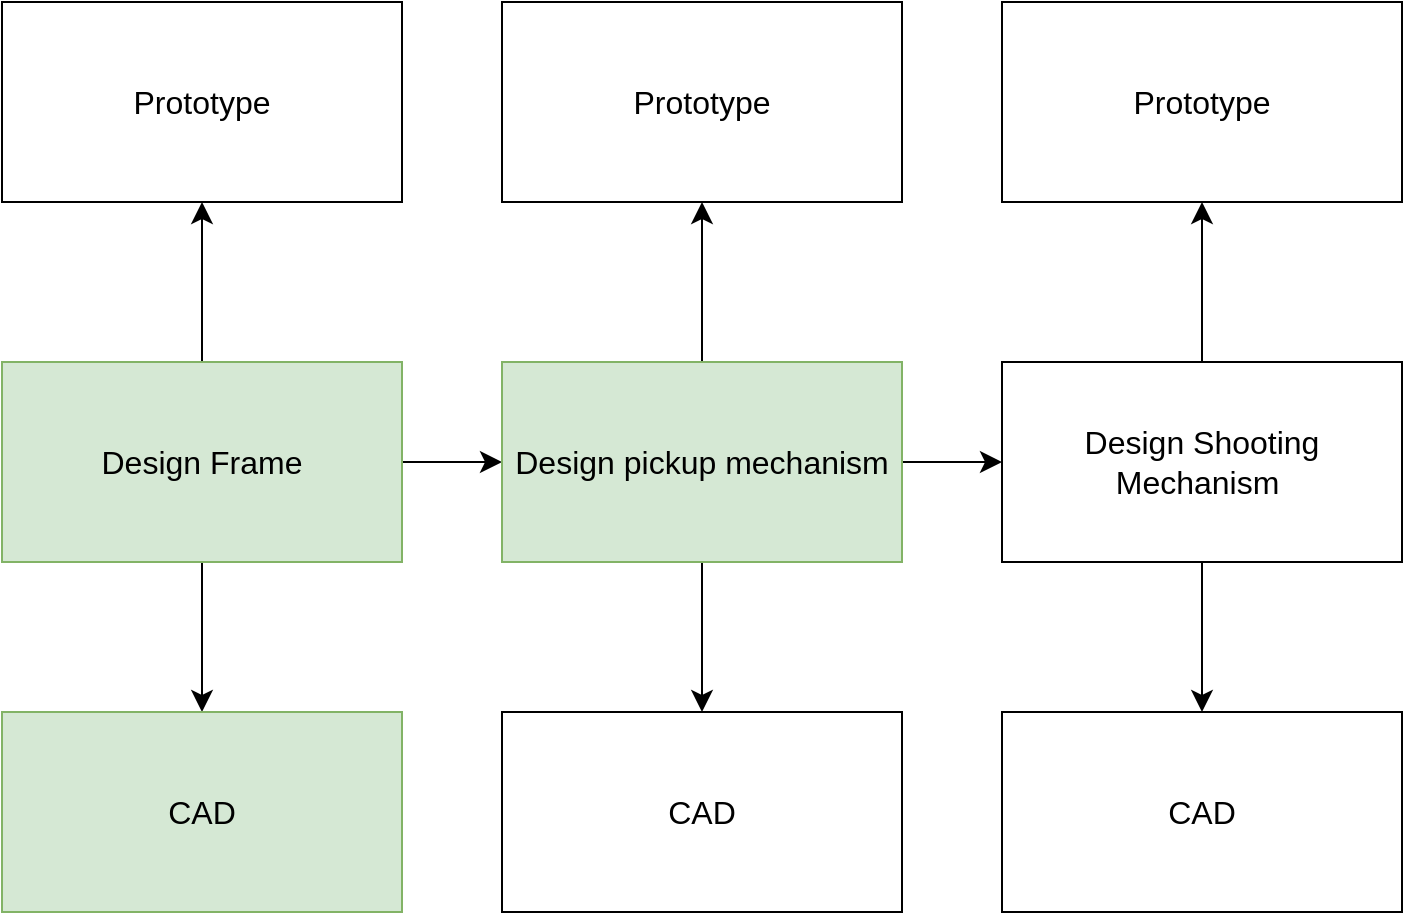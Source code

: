 <mxfile version="22.1.18" type="github" pages="2">
  <diagram name="Page-1" id="OFE_T3hxCLCRsePA5dHW">
    <mxGraphModel dx="1100" dy="989" grid="0" gridSize="10" guides="1" tooltips="1" connect="1" arrows="1" fold="1" page="0" pageScale="1" pageWidth="850" pageHeight="1100" math="0" shadow="0">
      <root>
        <mxCell id="0" />
        <mxCell id="1" parent="0" />
        <mxCell id="y_VNNOMS79fwAZpH8Hlj-1" style="edgeStyle=none;curved=1;rounded=0;orthogonalLoop=1;jettySize=auto;html=1;entryX=0;entryY=0.5;entryDx=0;entryDy=0;fontSize=12;startSize=8;endSize=8;" edge="1" parent="1" source="PD7PgSNxz3M09lDL2uKu-1" target="GA2TwrgShvv9qHemDPgR-1">
          <mxGeometry relative="1" as="geometry" />
        </mxCell>
        <mxCell id="y_VNNOMS79fwAZpH8Hlj-4" style="edgeStyle=none;curved=1;rounded=0;orthogonalLoop=1;jettySize=auto;html=1;entryX=0.5;entryY=0;entryDx=0;entryDy=0;fontSize=12;startSize=8;endSize=8;" edge="1" parent="1" source="PD7PgSNxz3M09lDL2uKu-1" target="y_VNNOMS79fwAZpH8Hlj-2">
          <mxGeometry relative="1" as="geometry" />
        </mxCell>
        <mxCell id="y_VNNOMS79fwAZpH8Hlj-6" style="edgeStyle=none;curved=1;rounded=0;orthogonalLoop=1;jettySize=auto;html=1;fontSize=12;startSize=8;endSize=8;entryX=0.5;entryY=1;entryDx=0;entryDy=0;" edge="1" parent="1" source="PD7PgSNxz3M09lDL2uKu-1" target="y_VNNOMS79fwAZpH8Hlj-5">
          <mxGeometry relative="1" as="geometry">
            <mxPoint x="176" y="72.125" as="targetPoint" />
          </mxGeometry>
        </mxCell>
        <mxCell id="PD7PgSNxz3M09lDL2uKu-1" value="Design Frame" style="rounded=0;whiteSpace=wrap;html=1;fontSize=16;fillColor=#d5e8d4;strokeColor=#82b366;" parent="1" vertex="1">
          <mxGeometry x="76" y="149" width="200" height="100" as="geometry" />
        </mxCell>
        <mxCell id="y_VNNOMS79fwAZpH8Hlj-10" style="edgeStyle=none;curved=1;rounded=0;orthogonalLoop=1;jettySize=auto;html=1;entryX=0.5;entryY=0;entryDx=0;entryDy=0;fontSize=12;startSize=8;endSize=8;" edge="1" parent="1" source="GA2TwrgShvv9qHemDPgR-1" target="y_VNNOMS79fwAZpH8Hlj-9">
          <mxGeometry relative="1" as="geometry" />
        </mxCell>
        <mxCell id="y_VNNOMS79fwAZpH8Hlj-13" style="edgeStyle=none;curved=1;rounded=0;orthogonalLoop=1;jettySize=auto;html=1;fontSize=12;startSize=8;endSize=8;exitX=0.5;exitY=0;exitDx=0;exitDy=0;entryX=0.5;entryY=1;entryDx=0;entryDy=0;" edge="1" parent="1" source="GA2TwrgShvv9qHemDPgR-1" target="y_VNNOMS79fwAZpH8Hlj-11">
          <mxGeometry relative="1" as="geometry">
            <mxPoint x="496.38" y="87" as="targetPoint" />
            <mxPoint x="484.996" y="136.0" as="sourcePoint" />
          </mxGeometry>
        </mxCell>
        <mxCell id="y_VNNOMS79fwAZpH8Hlj-14" style="edgeStyle=none;curved=1;rounded=0;orthogonalLoop=1;jettySize=auto;html=1;entryX=0;entryY=0.5;entryDx=0;entryDy=0;fontSize=12;startSize=8;endSize=8;" edge="1" parent="1" source="GA2TwrgShvv9qHemDPgR-1" target="y_VNNOMS79fwAZpH8Hlj-12">
          <mxGeometry relative="1" as="geometry" />
        </mxCell>
        <mxCell id="GA2TwrgShvv9qHemDPgR-1" value="Design pickup mechanism" style="rounded=0;whiteSpace=wrap;html=1;fontSize=16;fillColor=#d5e8d4;strokeColor=#82b366;" vertex="1" parent="1">
          <mxGeometry x="326" y="149" width="200" height="100" as="geometry" />
        </mxCell>
        <mxCell id="y_VNNOMS79fwAZpH8Hlj-2" value="CAD" style="rounded=0;whiteSpace=wrap;html=1;fontSize=16;fillColor=#d5e8d4;strokeColor=#82b366;" vertex="1" parent="1">
          <mxGeometry x="76" y="324" width="200" height="100" as="geometry" />
        </mxCell>
        <mxCell id="y_VNNOMS79fwAZpH8Hlj-5" value="Prototype" style="rounded=0;whiteSpace=wrap;html=1;fontSize=16;" vertex="1" parent="1">
          <mxGeometry x="76" y="-31" width="200" height="100" as="geometry" />
        </mxCell>
        <mxCell id="y_VNNOMS79fwAZpH8Hlj-9" value="CAD" style="rounded=0;whiteSpace=wrap;html=1;fontSize=16;" vertex="1" parent="1">
          <mxGeometry x="326" y="324" width="200" height="100" as="geometry" />
        </mxCell>
        <mxCell id="y_VNNOMS79fwAZpH8Hlj-11" value="Prototype" style="rounded=0;whiteSpace=wrap;html=1;fontSize=16;" vertex="1" parent="1">
          <mxGeometry x="326" y="-31" width="200" height="100" as="geometry" />
        </mxCell>
        <mxCell id="y_VNNOMS79fwAZpH8Hlj-16" style="edgeStyle=none;curved=1;rounded=0;orthogonalLoop=1;jettySize=auto;html=1;entryX=0.5;entryY=0;entryDx=0;entryDy=0;fontSize=12;startSize=8;endSize=8;" edge="1" parent="1" source="y_VNNOMS79fwAZpH8Hlj-12" target="y_VNNOMS79fwAZpH8Hlj-15">
          <mxGeometry relative="1" as="geometry" />
        </mxCell>
        <mxCell id="y_VNNOMS79fwAZpH8Hlj-18" style="edgeStyle=none;curved=1;rounded=0;orthogonalLoop=1;jettySize=auto;html=1;entryX=0.5;entryY=1;entryDx=0;entryDy=0;fontSize=12;startSize=8;endSize=8;" edge="1" parent="1" source="y_VNNOMS79fwAZpH8Hlj-12" target="y_VNNOMS79fwAZpH8Hlj-17">
          <mxGeometry relative="1" as="geometry" />
        </mxCell>
        <mxCell id="y_VNNOMS79fwAZpH8Hlj-12" value="Design Shooting Mechanism&amp;nbsp;" style="rounded=0;whiteSpace=wrap;html=1;fontSize=16;" vertex="1" parent="1">
          <mxGeometry x="576" y="149" width="200" height="100" as="geometry" />
        </mxCell>
        <mxCell id="y_VNNOMS79fwAZpH8Hlj-15" value="CAD" style="rounded=0;whiteSpace=wrap;html=1;fontSize=16;" vertex="1" parent="1">
          <mxGeometry x="576" y="324" width="200" height="100" as="geometry" />
        </mxCell>
        <mxCell id="y_VNNOMS79fwAZpH8Hlj-17" value="Prototype" style="rounded=0;whiteSpace=wrap;html=1;fontSize=16;" vertex="1" parent="1">
          <mxGeometry x="576" y="-31" width="200" height="100" as="geometry" />
        </mxCell>
      </root>
    </mxGraphModel>
  </diagram>
  <diagram id="zRBGiRpfeFTTUr2apei1" name="Program">
    <mxGraphModel dx="990" dy="530" grid="0" gridSize="10" guides="1" tooltips="1" connect="1" arrows="1" fold="1" page="0" pageScale="1" pageWidth="850" pageHeight="1100" math="0" shadow="0">
      <root>
        <mxCell id="0" />
        <mxCell id="1" parent="0" />
      </root>
    </mxGraphModel>
  </diagram>
</mxfile>

